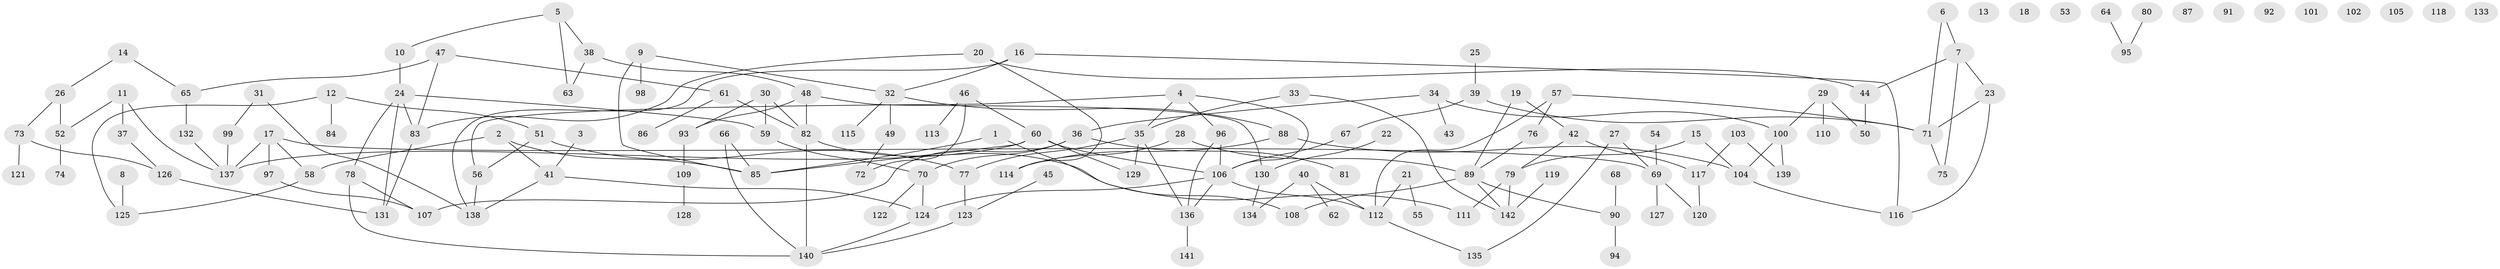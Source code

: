 // Generated by graph-tools (version 1.1) at 2025/39/03/09/25 04:39:15]
// undirected, 142 vertices, 175 edges
graph export_dot {
graph [start="1"]
  node [color=gray90,style=filled];
  1;
  2;
  3;
  4;
  5;
  6;
  7;
  8;
  9;
  10;
  11;
  12;
  13;
  14;
  15;
  16;
  17;
  18;
  19;
  20;
  21;
  22;
  23;
  24;
  25;
  26;
  27;
  28;
  29;
  30;
  31;
  32;
  33;
  34;
  35;
  36;
  37;
  38;
  39;
  40;
  41;
  42;
  43;
  44;
  45;
  46;
  47;
  48;
  49;
  50;
  51;
  52;
  53;
  54;
  55;
  56;
  57;
  58;
  59;
  60;
  61;
  62;
  63;
  64;
  65;
  66;
  67;
  68;
  69;
  70;
  71;
  72;
  73;
  74;
  75;
  76;
  77;
  78;
  79;
  80;
  81;
  82;
  83;
  84;
  85;
  86;
  87;
  88;
  89;
  90;
  91;
  92;
  93;
  94;
  95;
  96;
  97;
  98;
  99;
  100;
  101;
  102;
  103;
  104;
  105;
  106;
  107;
  108;
  109;
  110;
  111;
  112;
  113;
  114;
  115;
  116;
  117;
  118;
  119;
  120;
  121;
  122;
  123;
  124;
  125;
  126;
  127;
  128;
  129;
  130;
  131;
  132;
  133;
  134;
  135;
  136;
  137;
  138;
  139;
  140;
  141;
  142;
  1 -- 85;
  1 -- 108;
  2 -- 41;
  2 -- 58;
  2 -- 85;
  3 -- 41;
  4 -- 35;
  4 -- 56;
  4 -- 96;
  4 -- 106;
  5 -- 10;
  5 -- 38;
  5 -- 63;
  6 -- 7;
  6 -- 71;
  7 -- 23;
  7 -- 44;
  7 -- 75;
  8 -- 125;
  9 -- 32;
  9 -- 85;
  9 -- 98;
  10 -- 24;
  11 -- 37;
  11 -- 52;
  11 -- 137;
  12 -- 51;
  12 -- 84;
  12 -- 125;
  14 -- 26;
  14 -- 65;
  15 -- 79;
  15 -- 104;
  16 -- 32;
  16 -- 116;
  16 -- 138;
  17 -- 58;
  17 -- 69;
  17 -- 97;
  17 -- 137;
  19 -- 42;
  19 -- 89;
  20 -- 44;
  20 -- 83;
  20 -- 114;
  21 -- 55;
  21 -- 112;
  22 -- 130;
  23 -- 71;
  23 -- 116;
  24 -- 59;
  24 -- 78;
  24 -- 83;
  24 -- 131;
  25 -- 39;
  26 -- 52;
  26 -- 73;
  27 -- 69;
  27 -- 135;
  28 -- 89;
  28 -- 114;
  29 -- 50;
  29 -- 100;
  29 -- 110;
  30 -- 59;
  30 -- 82;
  30 -- 93;
  31 -- 99;
  31 -- 138;
  32 -- 49;
  32 -- 88;
  32 -- 115;
  33 -- 35;
  33 -- 142;
  34 -- 36;
  34 -- 43;
  34 -- 100;
  35 -- 77;
  35 -- 129;
  35 -- 136;
  36 -- 70;
  36 -- 81;
  36 -- 107;
  37 -- 126;
  38 -- 48;
  38 -- 63;
  39 -- 67;
  39 -- 71;
  40 -- 62;
  40 -- 112;
  40 -- 134;
  41 -- 124;
  41 -- 138;
  42 -- 79;
  42 -- 117;
  44 -- 50;
  45 -- 123;
  46 -- 60;
  46 -- 72;
  46 -- 113;
  47 -- 61;
  47 -- 65;
  47 -- 83;
  48 -- 82;
  48 -- 93;
  48 -- 130;
  49 -- 72;
  51 -- 56;
  51 -- 77;
  52 -- 74;
  54 -- 69;
  56 -- 138;
  57 -- 71;
  57 -- 76;
  57 -- 112;
  58 -- 125;
  59 -- 70;
  60 -- 85;
  60 -- 106;
  60 -- 129;
  60 -- 137;
  61 -- 82;
  61 -- 86;
  64 -- 95;
  65 -- 132;
  66 -- 85;
  66 -- 140;
  67 -- 106;
  68 -- 90;
  69 -- 120;
  69 -- 127;
  70 -- 122;
  70 -- 124;
  71 -- 75;
  73 -- 121;
  73 -- 126;
  76 -- 89;
  77 -- 123;
  78 -- 107;
  78 -- 140;
  79 -- 111;
  79 -- 142;
  80 -- 95;
  82 -- 111;
  82 -- 140;
  83 -- 131;
  88 -- 104;
  88 -- 114;
  89 -- 90;
  89 -- 108;
  89 -- 142;
  90 -- 94;
  93 -- 109;
  96 -- 106;
  96 -- 136;
  97 -- 107;
  99 -- 137;
  100 -- 104;
  100 -- 139;
  103 -- 117;
  103 -- 139;
  104 -- 116;
  106 -- 112;
  106 -- 124;
  106 -- 136;
  109 -- 128;
  112 -- 135;
  117 -- 120;
  119 -- 142;
  123 -- 140;
  124 -- 140;
  126 -- 131;
  130 -- 134;
  132 -- 137;
  136 -- 141;
}
